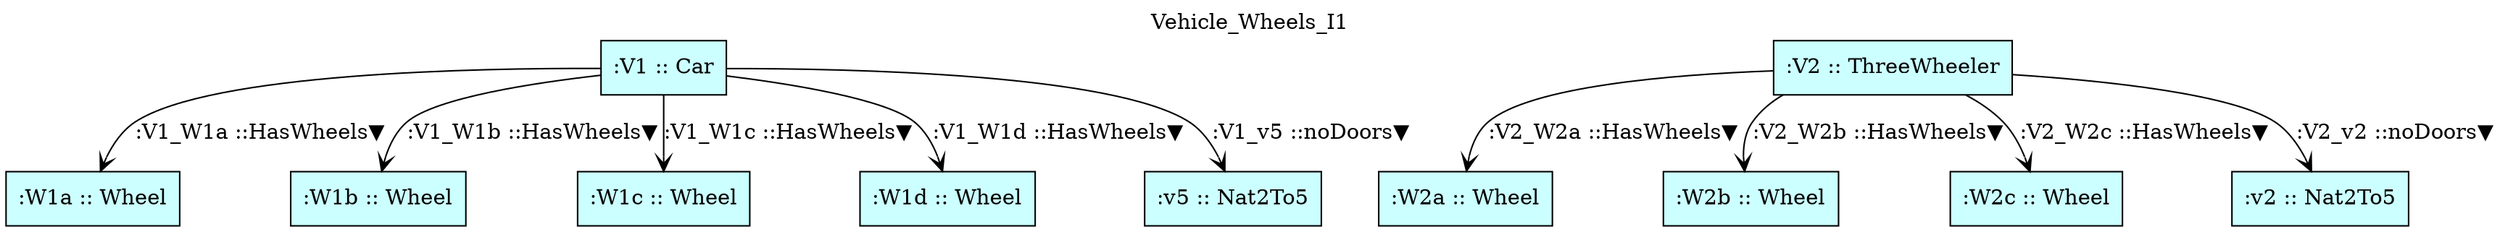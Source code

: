 digraph {graph[label=Vehicle_Wheels_I1,labelloc=tl,labelfontsize=12];
"V1"[shape=box,fillcolor="#CCFFFF",style = filled,label=":V1 :: Car"];
"V2"[shape=box,fillcolor="#CCFFFF",style = filled,label=":V2 :: ThreeWheeler"];
"W1a"[shape=box,fillcolor="#CCFFFF",style = filled,label=":W1a :: Wheel"];
"W1b"[shape=box,fillcolor="#CCFFFF",style = filled,label=":W1b :: Wheel"];
"W1c"[shape=box,fillcolor="#CCFFFF",style = filled,label=":W1c :: Wheel"];
"W1d"[shape=box,fillcolor="#CCFFFF",style = filled,label=":W1d :: Wheel"];
"W2a"[shape=box,fillcolor="#CCFFFF",style = filled,label=":W2a :: Wheel"];
"W2b"[shape=box,fillcolor="#CCFFFF",style = filled,label=":W2b :: Wheel"];
"W2c"[shape=box,fillcolor="#CCFFFF",style = filled,label=":W2c :: Wheel"];
"v2"[shape=box,fillcolor="#CCFFFF",style = filled,label=":v2 :: Nat2To5"];
"v5"[shape=box,fillcolor="#CCFFFF",style = filled,label=":v5 :: Nat2To5"];

"V1"->"W1a"[label=":V1_W1a ::HasWheels▼",arrowhead=vee];
"V1"->"W1b"[label=":V1_W1b ::HasWheels▼",arrowhead=vee];
"V1"->"W1c"[label=":V1_W1c ::HasWheels▼",arrowhead=vee];
"V1"->"W1d"[label=":V1_W1d ::HasWheels▼",arrowhead=vee];
"V2"->"W2a"[label=":V2_W2a ::HasWheels▼",arrowhead=vee];
"V2"->"W2b"[label=":V2_W2b ::HasWheels▼",arrowhead=vee];
"V2"->"W2c"[label=":V2_W2c ::HasWheels▼",arrowhead=vee];
"V2"->"v2"[label=":V2_v2 ::noDoors▼",arrowhead=vee];
"V1"->"v5"[label=":V1_v5 ::noDoors▼",arrowhead=vee];
}